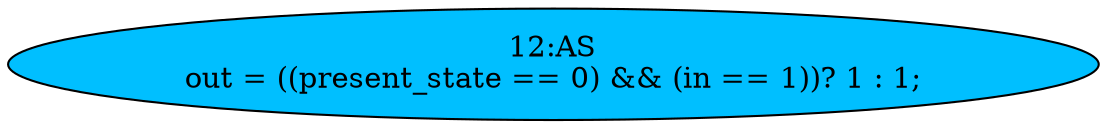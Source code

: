 strict digraph "" {
	node [label="\N"];
	"12:AS"	[ast="<pyverilog.vparser.ast.Assign object at 0x7f4fc6d987d0>",
		def_var="['out']",
		fillcolor=deepskyblue,
		label="12:AS
out = ((present_state == 0) && (in == 1))? 1 : 1;",
		statements="[]",
		style=filled,
		typ=Assign,
		use_var="['present_state', 'in']"];
}

